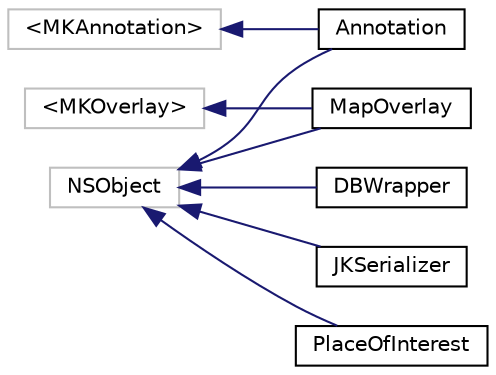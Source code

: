 digraph "Graphical Class Hierarchy"
{
  edge [fontname="Helvetica",fontsize="10",labelfontname="Helvetica",labelfontsize="10"];
  node [fontname="Helvetica",fontsize="10",shape=record];
  rankdir="LR";
  Node1 [label="\<MKAnnotation\>",height=0.2,width=0.4,color="grey75", fillcolor="white", style="filled"];
  Node1 -> Node2 [dir="back",color="midnightblue",fontsize="10",style="solid",fontname="Helvetica"];
  Node2 [label="Annotation",height=0.2,width=0.4,color="black", fillcolor="white", style="filled",URL="$interface_annotation.html"];
  Node3 [label="\<MKOverlay\>",height=0.2,width=0.4,color="grey75", fillcolor="white", style="filled"];
  Node3 -> Node4 [dir="back",color="midnightblue",fontsize="10",style="solid",fontname="Helvetica"];
  Node4 [label="MapOverlay",height=0.2,width=0.4,color="black", fillcolor="white", style="filled",URL="$interface_map_overlay.html"];
  Node5 [label="NSObject",height=0.2,width=0.4,color="grey75", fillcolor="white", style="filled"];
  Node5 -> Node2 [dir="back",color="midnightblue",fontsize="10",style="solid",fontname="Helvetica"];
  Node5 -> Node6 [dir="back",color="midnightblue",fontsize="10",style="solid",fontname="Helvetica"];
  Node6 [label="DBWrapper",height=0.2,width=0.4,color="black", fillcolor="white", style="filled",URL="$interface_d_b_wrapper.html"];
  Node5 -> Node7 [dir="back",color="midnightblue",fontsize="10",style="solid",fontname="Helvetica"];
  Node7 [label="JKSerializer",height=0.2,width=0.4,color="black", fillcolor="white", style="filled",URL="$interface_j_k_serializer.html"];
  Node5 -> Node4 [dir="back",color="midnightblue",fontsize="10",style="solid",fontname="Helvetica"];
  Node5 -> Node8 [dir="back",color="midnightblue",fontsize="10",style="solid",fontname="Helvetica"];
  Node8 [label="PlaceOfInterest",height=0.2,width=0.4,color="black", fillcolor="white", style="filled",URL="$interface_place_of_interest.html",tooltip="describes a place of interest"];
}
